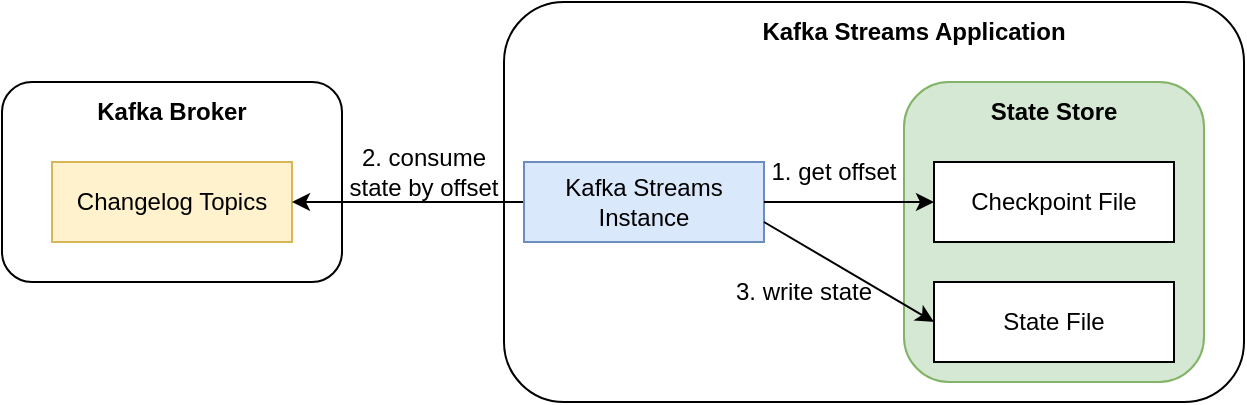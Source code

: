 <mxfile version="24.2.2" type="github">
  <diagram name="페이지-1" id="UfT5mkc2yS1BYfTib45v">
    <mxGraphModel dx="524" dy="997" grid="1" gridSize="10" guides="1" tooltips="1" connect="1" arrows="1" fold="1" page="1" pageScale="1" pageWidth="1169" pageHeight="827" math="0" shadow="0">
      <root>
        <mxCell id="0" />
        <mxCell id="1" parent="0" />
        <mxCell id="AOtX1eQyf6H5xs8ZpiQd-1" value="" style="rounded=1;whiteSpace=wrap;html=1;" vertex="1" parent="1">
          <mxGeometry x="119" y="170" width="170" height="100" as="geometry" />
        </mxCell>
        <mxCell id="AOtX1eQyf6H5xs8ZpiQd-2" value="&lt;b&gt;Kafka Broker&lt;/b&gt;" style="text;html=1;align=center;verticalAlign=middle;whiteSpace=wrap;rounded=0;" vertex="1" parent="1">
          <mxGeometry x="159" y="170" width="90" height="30" as="geometry" />
        </mxCell>
        <mxCell id="AOtX1eQyf6H5xs8ZpiQd-3" value="Changelog Topics" style="rounded=0;whiteSpace=wrap;html=1;fillColor=#fff2cc;strokeColor=#d6b656;" vertex="1" parent="1">
          <mxGeometry x="144" y="210" width="120" height="40" as="geometry" />
        </mxCell>
        <mxCell id="AOtX1eQyf6H5xs8ZpiQd-4" value="" style="rounded=1;whiteSpace=wrap;html=1;" vertex="1" parent="1">
          <mxGeometry x="370" y="130" width="370" height="200" as="geometry" />
        </mxCell>
        <mxCell id="AOtX1eQyf6H5xs8ZpiQd-5" value="&lt;b&gt;Kafka Streams Application&lt;/b&gt;" style="text;html=1;align=center;verticalAlign=middle;whiteSpace=wrap;rounded=0;" vertex="1" parent="1">
          <mxGeometry x="495" y="130" width="160" height="30" as="geometry" />
        </mxCell>
        <mxCell id="AOtX1eQyf6H5xs8ZpiQd-13" style="edgeStyle=orthogonalEdgeStyle;rounded=0;orthogonalLoop=1;jettySize=auto;html=1;entryX=1;entryY=0.5;entryDx=0;entryDy=0;" edge="1" parent="1" source="AOtX1eQyf6H5xs8ZpiQd-6" target="AOtX1eQyf6H5xs8ZpiQd-3">
          <mxGeometry relative="1" as="geometry" />
        </mxCell>
        <mxCell id="AOtX1eQyf6H5xs8ZpiQd-6" value="Kafka Streams&lt;div&gt;Instance&lt;/div&gt;" style="rounded=0;whiteSpace=wrap;html=1;fillColor=#dae8fc;strokeColor=#6c8ebf;" vertex="1" parent="1">
          <mxGeometry x="380" y="210" width="120" height="40" as="geometry" />
        </mxCell>
        <mxCell id="AOtX1eQyf6H5xs8ZpiQd-9" value="" style="rounded=1;whiteSpace=wrap;html=1;fillColor=#d5e8d4;strokeColor=#82b366;" vertex="1" parent="1">
          <mxGeometry x="570" y="170" width="150" height="150" as="geometry" />
        </mxCell>
        <mxCell id="AOtX1eQyf6H5xs8ZpiQd-7" value="&lt;span style=&quot;font-weight: 400;&quot;&gt;Checkpoint File&lt;/span&gt;" style="rounded=0;whiteSpace=wrap;html=1;fontStyle=1;" vertex="1" parent="1">
          <mxGeometry x="585" y="210" width="120" height="40" as="geometry" />
        </mxCell>
        <mxCell id="AOtX1eQyf6H5xs8ZpiQd-8" value="&lt;span style=&quot;font-weight: 400;&quot;&gt;State File&lt;/span&gt;" style="rounded=0;whiteSpace=wrap;html=1;fontStyle=1;" vertex="1" parent="1">
          <mxGeometry x="585" y="270" width="120" height="40" as="geometry" />
        </mxCell>
        <mxCell id="AOtX1eQyf6H5xs8ZpiQd-10" value="&lt;b&gt;State Store&lt;/b&gt;" style="text;html=1;align=center;verticalAlign=middle;whiteSpace=wrap;rounded=0;" vertex="1" parent="1">
          <mxGeometry x="610" y="170" width="70" height="30" as="geometry" />
        </mxCell>
        <mxCell id="AOtX1eQyf6H5xs8ZpiQd-11" style="edgeStyle=orthogonalEdgeStyle;rounded=0;orthogonalLoop=1;jettySize=auto;html=1;entryX=0;entryY=0.5;entryDx=0;entryDy=0;" edge="1" parent="1" source="AOtX1eQyf6H5xs8ZpiQd-6" target="AOtX1eQyf6H5xs8ZpiQd-7">
          <mxGeometry relative="1" as="geometry" />
        </mxCell>
        <mxCell id="AOtX1eQyf6H5xs8ZpiQd-12" style="rounded=0;orthogonalLoop=1;jettySize=auto;html=1;entryX=0;entryY=0.5;entryDx=0;entryDy=0;exitX=1;exitY=0.75;exitDx=0;exitDy=0;" edge="1" parent="1" source="AOtX1eQyf6H5xs8ZpiQd-6" target="AOtX1eQyf6H5xs8ZpiQd-8">
          <mxGeometry relative="1" as="geometry">
            <mxPoint x="510" y="240" as="sourcePoint" />
          </mxGeometry>
        </mxCell>
        <mxCell id="AOtX1eQyf6H5xs8ZpiQd-14" value="1. get offset" style="text;html=1;align=center;verticalAlign=middle;whiteSpace=wrap;rounded=0;" vertex="1" parent="1">
          <mxGeometry x="500" y="200" width="70" height="30" as="geometry" />
        </mxCell>
        <mxCell id="AOtX1eQyf6H5xs8ZpiQd-15" value="3. write state" style="text;html=1;align=center;verticalAlign=middle;whiteSpace=wrap;rounded=0;" vertex="1" parent="1">
          <mxGeometry x="480" y="260" width="80" height="30" as="geometry" />
        </mxCell>
        <mxCell id="AOtX1eQyf6H5xs8ZpiQd-16" value="2. consume state by offset" style="text;html=1;align=center;verticalAlign=middle;whiteSpace=wrap;rounded=0;" vertex="1" parent="1">
          <mxGeometry x="290" y="200" width="80" height="30" as="geometry" />
        </mxCell>
      </root>
    </mxGraphModel>
  </diagram>
</mxfile>
